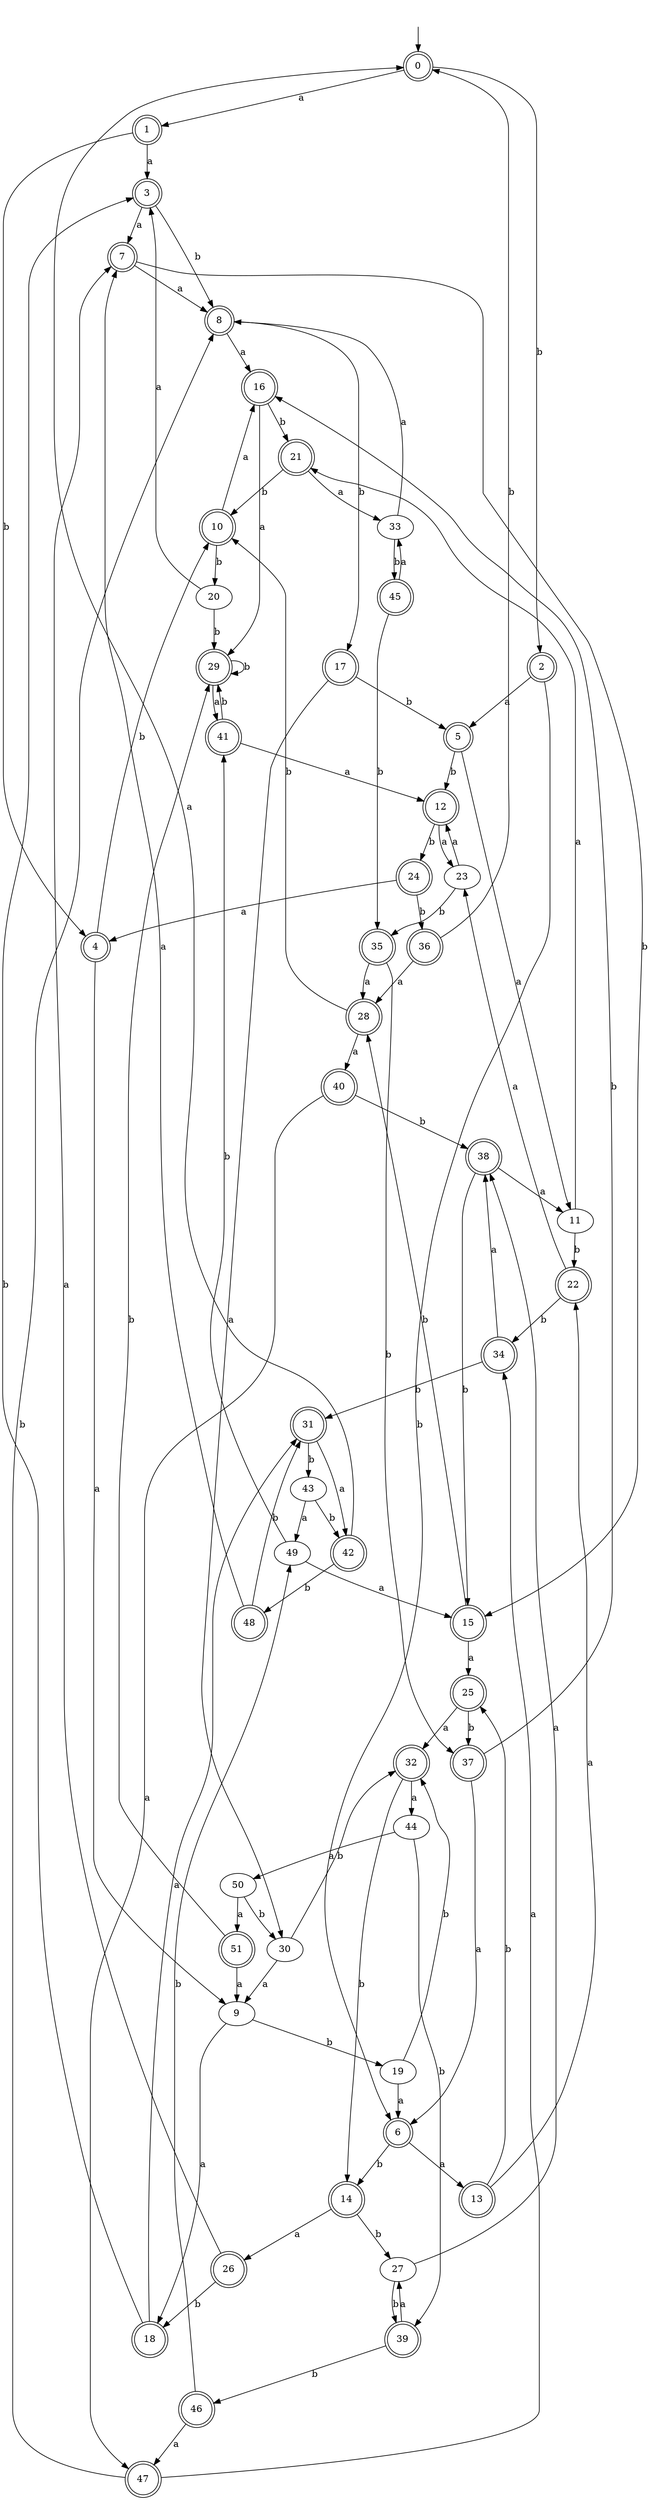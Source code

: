digraph RandomDFA {
  __start0 [label="", shape=none];
  __start0 -> 0 [label=""];
  0 [shape=circle] [shape=doublecircle]
  0 -> 1 [label="a"]
  0 -> 2 [label="b"]
  1 [shape=doublecircle]
  1 -> 3 [label="a"]
  1 -> 4 [label="b"]
  2 [shape=doublecircle]
  2 -> 5 [label="a"]
  2 -> 6 [label="b"]
  3 [shape=doublecircle]
  3 -> 7 [label="a"]
  3 -> 8 [label="b"]
  4 [shape=doublecircle]
  4 -> 9 [label="a"]
  4 -> 10 [label="b"]
  5 [shape=doublecircle]
  5 -> 11 [label="a"]
  5 -> 12 [label="b"]
  6 [shape=doublecircle]
  6 -> 13 [label="a"]
  6 -> 14 [label="b"]
  7 [shape=doublecircle]
  7 -> 8 [label="a"]
  7 -> 15 [label="b"]
  8 [shape=doublecircle]
  8 -> 16 [label="a"]
  8 -> 17 [label="b"]
  9
  9 -> 18 [label="a"]
  9 -> 19 [label="b"]
  10 [shape=doublecircle]
  10 -> 16 [label="a"]
  10 -> 20 [label="b"]
  11
  11 -> 21 [label="a"]
  11 -> 22 [label="b"]
  12 [shape=doublecircle]
  12 -> 23 [label="a"]
  12 -> 24 [label="b"]
  13 [shape=doublecircle]
  13 -> 22 [label="a"]
  13 -> 25 [label="b"]
  14 [shape=doublecircle]
  14 -> 26 [label="a"]
  14 -> 27 [label="b"]
  15 [shape=doublecircle]
  15 -> 25 [label="a"]
  15 -> 28 [label="b"]
  16 [shape=doublecircle]
  16 -> 29 [label="a"]
  16 -> 21 [label="b"]
  17 [shape=doublecircle]
  17 -> 30 [label="a"]
  17 -> 5 [label="b"]
  18 [shape=doublecircle]
  18 -> 31 [label="a"]
  18 -> 3 [label="b"]
  19
  19 -> 6 [label="a"]
  19 -> 32 [label="b"]
  20
  20 -> 3 [label="a"]
  20 -> 29 [label="b"]
  21 [shape=doublecircle]
  21 -> 33 [label="a"]
  21 -> 10 [label="b"]
  22 [shape=doublecircle]
  22 -> 23 [label="a"]
  22 -> 34 [label="b"]
  23
  23 -> 12 [label="a"]
  23 -> 35 [label="b"]
  24 [shape=doublecircle]
  24 -> 4 [label="a"]
  24 -> 36 [label="b"]
  25 [shape=doublecircle]
  25 -> 32 [label="a"]
  25 -> 37 [label="b"]
  26 [shape=doublecircle]
  26 -> 7 [label="a"]
  26 -> 18 [label="b"]
  27
  27 -> 38 [label="a"]
  27 -> 39 [label="b"]
  28 [shape=doublecircle]
  28 -> 40 [label="a"]
  28 -> 10 [label="b"]
  29 [shape=doublecircle]
  29 -> 41 [label="a"]
  29 -> 29 [label="b"]
  30
  30 -> 9 [label="a"]
  30 -> 32 [label="b"]
  31 [shape=doublecircle]
  31 -> 42 [label="a"]
  31 -> 43 [label="b"]
  32 [shape=doublecircle]
  32 -> 44 [label="a"]
  32 -> 14 [label="b"]
  33
  33 -> 8 [label="a"]
  33 -> 45 [label="b"]
  34 [shape=doublecircle]
  34 -> 38 [label="a"]
  34 -> 31 [label="b"]
  35 [shape=doublecircle]
  35 -> 28 [label="a"]
  35 -> 37 [label="b"]
  36 [shape=doublecircle]
  36 -> 28 [label="a"]
  36 -> 0 [label="b"]
  37 [shape=doublecircle]
  37 -> 6 [label="a"]
  37 -> 16 [label="b"]
  38 [shape=doublecircle]
  38 -> 11 [label="a"]
  38 -> 15 [label="b"]
  39 [shape=doublecircle]
  39 -> 27 [label="a"]
  39 -> 46 [label="b"]
  40 [shape=doublecircle]
  40 -> 47 [label="a"]
  40 -> 38 [label="b"]
  41 [shape=doublecircle]
  41 -> 12 [label="a"]
  41 -> 29 [label="b"]
  42 [shape=doublecircle]
  42 -> 0 [label="a"]
  42 -> 48 [label="b"]
  43
  43 -> 49 [label="a"]
  43 -> 42 [label="b"]
  44
  44 -> 50 [label="a"]
  44 -> 39 [label="b"]
  45 [shape=doublecircle]
  45 -> 33 [label="a"]
  45 -> 35 [label="b"]
  46 [shape=doublecircle]
  46 -> 47 [label="a"]
  46 -> 49 [label="b"]
  47 [shape=doublecircle]
  47 -> 34 [label="a"]
  47 -> 8 [label="b"]
  48 [shape=doublecircle]
  48 -> 7 [label="a"]
  48 -> 31 [label="b"]
  49
  49 -> 15 [label="a"]
  49 -> 41 [label="b"]
  50
  50 -> 51 [label="a"]
  50 -> 30 [label="b"]
  51 [shape=doublecircle]
  51 -> 9 [label="a"]
  51 -> 29 [label="b"]
}
